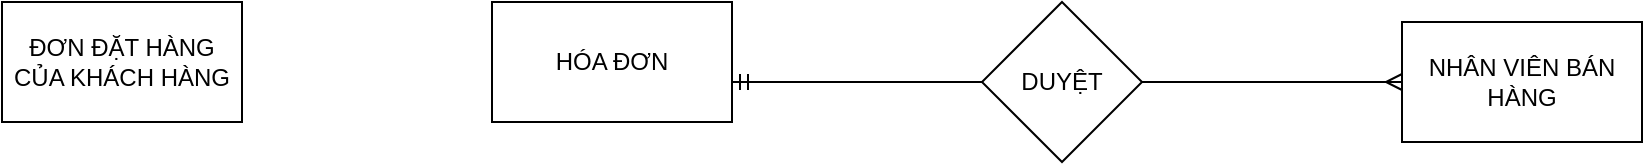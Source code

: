 <mxfile version="21.7.1" type="github">
  <diagram name="Page-1" id="wqmah1v1i7PwvmY04eWG">
    <mxGraphModel dx="746" dy="425" grid="1" gridSize="10" guides="1" tooltips="1" connect="1" arrows="1" fold="1" page="1" pageScale="1" pageWidth="850" pageHeight="1100" math="0" shadow="0">
      <root>
        <mxCell id="0" />
        <mxCell id="1" parent="0" />
        <mxCell id="sQ5_6KuKvuZTuSJ2SoAO-1" value="ĐƠN ĐẶT HÀNG CỦA KHÁCH HÀNG" style="rounded=0;whiteSpace=wrap;html=1;" vertex="1" parent="1">
          <mxGeometry x="60" y="70" width="120" height="60" as="geometry" />
        </mxCell>
        <mxCell id="sQ5_6KuKvuZTuSJ2SoAO-2" value="HÓA ĐƠN" style="rounded=0;whiteSpace=wrap;html=1;" vertex="1" parent="1">
          <mxGeometry x="305" y="70" width="120" height="60" as="geometry" />
        </mxCell>
        <mxCell id="sQ5_6KuKvuZTuSJ2SoAO-3" value="NHÂN VIÊN BÁN HÀNG" style="rounded=0;whiteSpace=wrap;html=1;" vertex="1" parent="1">
          <mxGeometry x="760" y="80" width="120" height="60" as="geometry" />
        </mxCell>
        <mxCell id="sQ5_6KuKvuZTuSJ2SoAO-5" value="" style="endArrow=none;html=1;rounded=0;startArrow=ERmandOne;startFill=0;" edge="1" parent="1" target="sQ5_6KuKvuZTuSJ2SoAO-6">
          <mxGeometry width="50" height="50" relative="1" as="geometry">
            <mxPoint x="425" y="110" as="sourcePoint" />
            <mxPoint x="590" y="110" as="targetPoint" />
          </mxGeometry>
        </mxCell>
        <mxCell id="sQ5_6KuKvuZTuSJ2SoAO-6" value="DUYỆT&lt;br&gt;" style="rhombus;whiteSpace=wrap;html=1;" vertex="1" parent="1">
          <mxGeometry x="550" y="70" width="80" height="80" as="geometry" />
        </mxCell>
        <mxCell id="sQ5_6KuKvuZTuSJ2SoAO-7" value="" style="endArrow=ERmany;html=1;rounded=0;exitX=1;exitY=0.5;exitDx=0;exitDy=0;entryX=0;entryY=0.5;entryDx=0;entryDy=0;startArrow=none;startFill=0;endFill=0;" edge="1" parent="1" source="sQ5_6KuKvuZTuSJ2SoAO-6" target="sQ5_6KuKvuZTuSJ2SoAO-3">
          <mxGeometry width="50" height="50" relative="1" as="geometry">
            <mxPoint x="700" y="250" as="sourcePoint" />
            <mxPoint x="750" y="200" as="targetPoint" />
            <Array as="points" />
          </mxGeometry>
        </mxCell>
      </root>
    </mxGraphModel>
  </diagram>
</mxfile>
